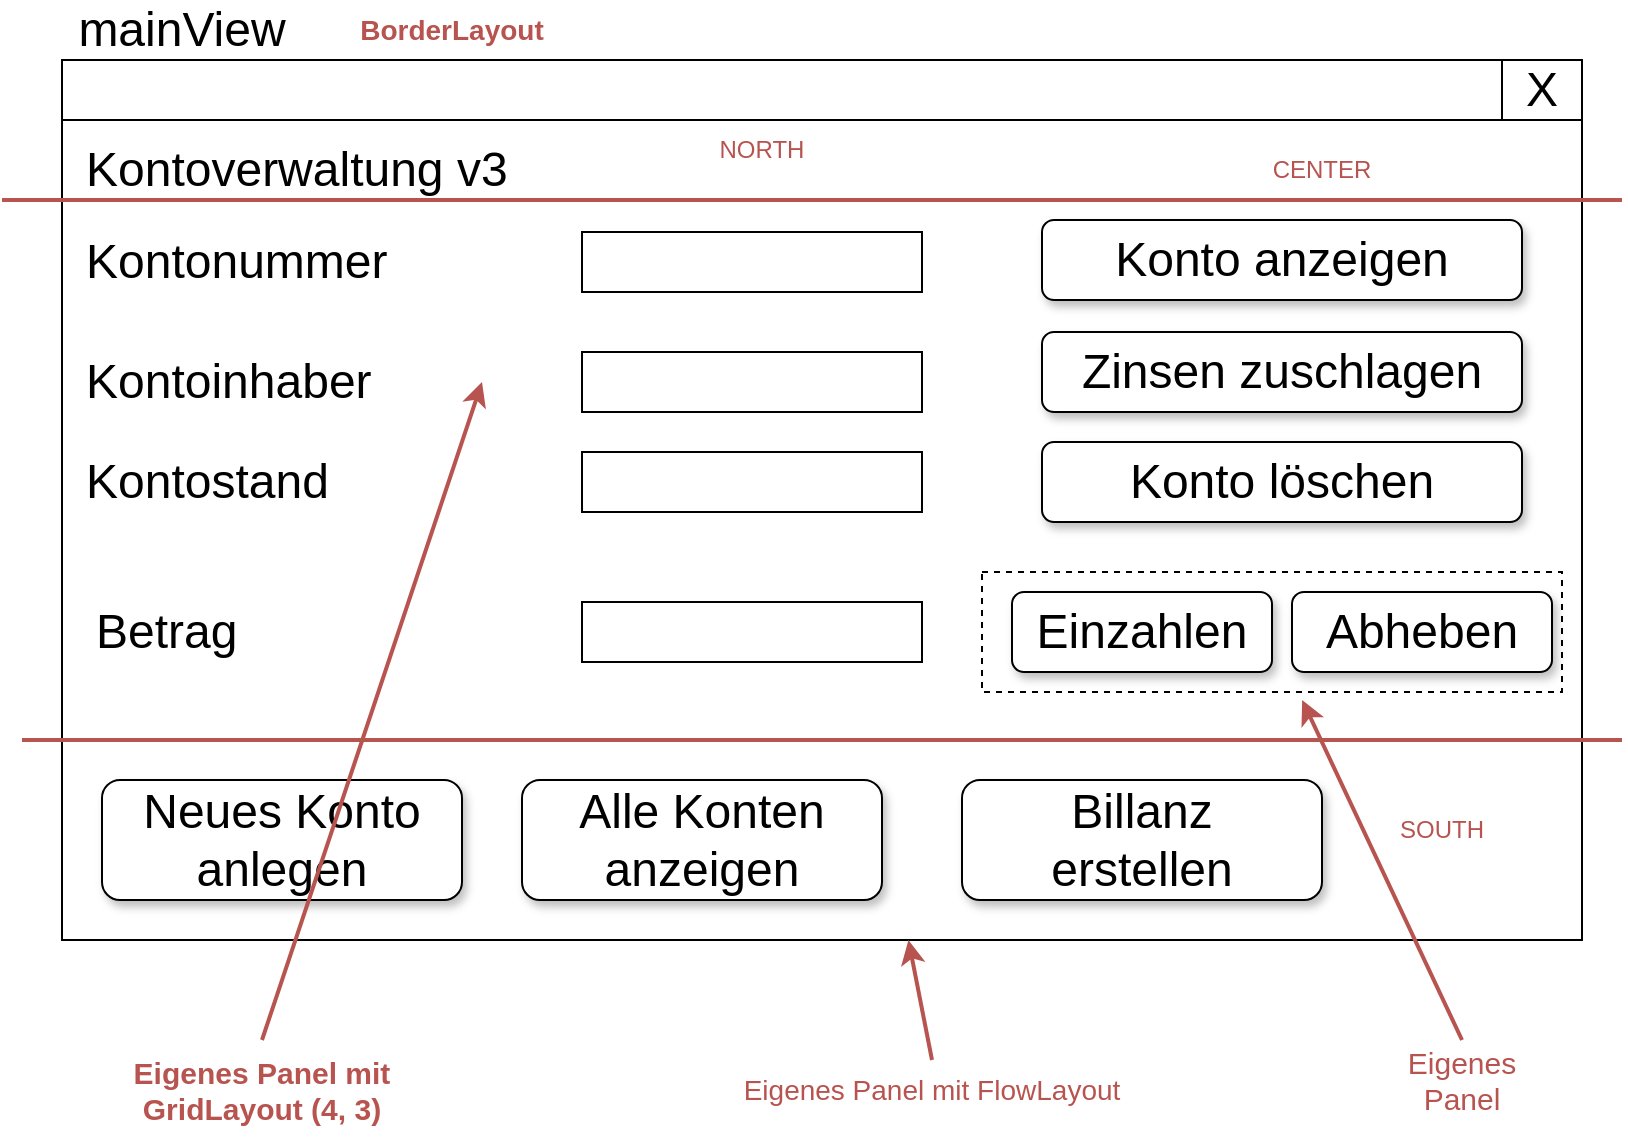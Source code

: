 <mxfile version="20.5.1" type="device"><diagram id="nVa5ggkPn1cNViE6Ks31" name="Seite-1"><mxGraphModel dx="1325" dy="714" grid="1" gridSize="10" guides="1" tooltips="1" connect="1" arrows="1" fold="1" page="1" pageScale="1" pageWidth="827" pageHeight="1169" math="0" shadow="0"><root><mxCell id="0"/><mxCell id="1" parent="0"/><mxCell id="4ZXiWabPmT4Z0IurJ1A0-1" value="" style="rounded=0;whiteSpace=wrap;html=1;" parent="1" vertex="1"><mxGeometry x="40" y="40" width="760" height="440" as="geometry"/></mxCell><mxCell id="4ZXiWabPmT4Z0IurJ1A0-2" value="&lt;font style=&quot;font-size: 24px;&quot;&gt;mainView&lt;/font&gt;" style="text;html=1;strokeColor=none;fillColor=none;align=center;verticalAlign=middle;whiteSpace=wrap;rounded=0;" parent="1" vertex="1"><mxGeometry x="40" y="10" width="120" height="30" as="geometry"/></mxCell><mxCell id="4ZXiWabPmT4Z0IurJ1A0-3" value="" style="rounded=0;whiteSpace=wrap;html=1;fontSize=24;" parent="1" vertex="1"><mxGeometry x="40" y="40" width="760" height="30" as="geometry"/></mxCell><mxCell id="4ZXiWabPmT4Z0IurJ1A0-4" value="Neues Konto anlegen" style="rounded=1;whiteSpace=wrap;html=1;fontSize=24;shadow=1;" parent="1" vertex="1"><mxGeometry x="60" y="400" width="180" height="60" as="geometry"/></mxCell><mxCell id="4ZXiWabPmT4Z0IurJ1A0-5" value="Alle Konten anzeigen" style="rounded=1;whiteSpace=wrap;html=1;fontSize=24;shadow=1;" parent="1" vertex="1"><mxGeometry x="270" y="400" width="180" height="60" as="geometry"/></mxCell><mxCell id="4ZXiWabPmT4Z0IurJ1A0-6" value="Billanz&lt;br&gt;erstellen" style="rounded=1;whiteSpace=wrap;html=1;fontSize=24;shadow=1;" parent="1" vertex="1"><mxGeometry x="490" y="400" width="180" height="60" as="geometry"/></mxCell><mxCell id="4ZXiWabPmT4Z0IurJ1A0-7" value="X" style="rounded=0;whiteSpace=wrap;html=1;shadow=0;fontSize=24;" parent="1" vertex="1"><mxGeometry x="760" y="40" width="40" height="30" as="geometry"/></mxCell><mxCell id="4ZXiWabPmT4Z0IurJ1A0-8" value="Kontoverwaltung v3" style="text;html=1;strokeColor=none;fillColor=none;align=left;verticalAlign=middle;whiteSpace=wrap;rounded=0;shadow=0;fontSize=24;" parent="1" vertex="1"><mxGeometry x="50" y="80" width="400" height="30" as="geometry"/></mxCell><mxCell id="4ZXiWabPmT4Z0IurJ1A0-9" value="Konto löschen" style="rounded=1;whiteSpace=wrap;html=1;fontSize=24;shadow=1;" parent="1" vertex="1"><mxGeometry x="530" y="231" width="240" height="40" as="geometry"/></mxCell><mxCell id="4ZXiWabPmT4Z0IurJ1A0-10" value="Kontonummer" style="text;html=1;strokeColor=none;fillColor=none;align=left;verticalAlign=middle;whiteSpace=wrap;rounded=0;shadow=0;fontSize=24;" parent="1" vertex="1"><mxGeometry x="50" y="126" width="200" height="30" as="geometry"/></mxCell><mxCell id="4ZXiWabPmT4Z0IurJ1A0-11" value="" style="rounded=0;whiteSpace=wrap;html=1;shadow=0;fontSize=24;" parent="1" vertex="1"><mxGeometry x="300" y="126" width="170" height="30" as="geometry"/></mxCell><mxCell id="4ZXiWabPmT4Z0IurJ1A0-12" value="Konto anzeigen" style="rounded=1;whiteSpace=wrap;html=1;fontSize=24;shadow=1;" parent="1" vertex="1"><mxGeometry x="530" y="120" width="240" height="40" as="geometry"/></mxCell><mxCell id="4ZXiWabPmT4Z0IurJ1A0-13" value="Kontoinhaber" style="text;html=1;strokeColor=none;fillColor=none;align=left;verticalAlign=middle;whiteSpace=wrap;rounded=0;shadow=0;fontSize=24;" parent="1" vertex="1"><mxGeometry x="50" y="186" width="200" height="30" as="geometry"/></mxCell><mxCell id="4ZXiWabPmT4Z0IurJ1A0-14" value="" style="rounded=0;whiteSpace=wrap;html=1;shadow=0;fontSize=24;" parent="1" vertex="1"><mxGeometry x="300" y="186" width="170" height="30" as="geometry"/></mxCell><mxCell id="4ZXiWabPmT4Z0IurJ1A0-15" value="Kontostand" style="text;html=1;strokeColor=none;fillColor=none;align=left;verticalAlign=middle;whiteSpace=wrap;rounded=0;shadow=0;fontSize=24;" parent="1" vertex="1"><mxGeometry x="50" y="236" width="200" height="30" as="geometry"/></mxCell><mxCell id="4ZXiWabPmT4Z0IurJ1A0-16" value="" style="rounded=0;whiteSpace=wrap;html=1;shadow=0;fontSize=24;" parent="1" vertex="1"><mxGeometry x="300" y="236" width="170" height="30" as="geometry"/></mxCell><mxCell id="4ZXiWabPmT4Z0IurJ1A0-17" value="Betrag" style="text;html=1;strokeColor=none;fillColor=none;align=left;verticalAlign=middle;whiteSpace=wrap;rounded=0;shadow=0;fontSize=24;" parent="1" vertex="1"><mxGeometry x="55" y="311" width="200" height="30" as="geometry"/></mxCell><mxCell id="4ZXiWabPmT4Z0IurJ1A0-18" value="" style="rounded=0;whiteSpace=wrap;html=1;shadow=0;fontSize=24;" parent="1" vertex="1"><mxGeometry x="300" y="311" width="170" height="30" as="geometry"/></mxCell><mxCell id="4ZXiWabPmT4Z0IurJ1A0-19" value="Einzahlen" style="rounded=1;whiteSpace=wrap;html=1;fontSize=24;shadow=1;" parent="1" vertex="1"><mxGeometry x="515" y="306" width="130" height="40" as="geometry"/></mxCell><mxCell id="4ZXiWabPmT4Z0IurJ1A0-20" value="Abheben" style="rounded=1;whiteSpace=wrap;html=1;fontSize=24;shadow=1;" parent="1" vertex="1"><mxGeometry x="655" y="306" width="130" height="40" as="geometry"/></mxCell><mxCell id="4ZXiWabPmT4Z0IurJ1A0-21" value="Zinsen zuschlagen" style="rounded=1;whiteSpace=wrap;html=1;fontSize=24;shadow=1;" parent="1" vertex="1"><mxGeometry x="530" y="176" width="240" height="40" as="geometry"/></mxCell><mxCell id="9tr6QLBmnZS6pxJvRlIz-2" value="" style="endArrow=none;html=1;rounded=0;fillColor=#f8cecc;strokeColor=#B85450;strokeWidth=2;" edge="1" parent="1"><mxGeometry width="50" height="50" relative="1" as="geometry"><mxPoint x="10" y="110" as="sourcePoint"/><mxPoint x="820" y="110" as="targetPoint"/></mxGeometry></mxCell><mxCell id="9tr6QLBmnZS6pxJvRlIz-3" value="" style="endArrow=none;html=1;rounded=0;strokeColor=#B85450;strokeWidth=2;" edge="1" parent="1"><mxGeometry width="50" height="50" relative="1" as="geometry"><mxPoint x="20" y="380" as="sourcePoint"/><mxPoint x="820" y="380" as="targetPoint"/></mxGeometry></mxCell><mxCell id="9tr6QLBmnZS6pxJvRlIz-4" value="&lt;font color=&quot;#b85450&quot;&gt;NORTH&lt;/font&gt;" style="text;html=1;strokeColor=none;fillColor=none;align=center;verticalAlign=middle;whiteSpace=wrap;rounded=0;" vertex="1" parent="1"><mxGeometry x="360" y="70" width="60" height="30" as="geometry"/></mxCell><mxCell id="9tr6QLBmnZS6pxJvRlIz-5" value="SOUTH" style="text;html=1;strokeColor=none;fillColor=none;align=center;verticalAlign=middle;whiteSpace=wrap;rounded=0;fontColor=#B85450;" vertex="1" parent="1"><mxGeometry x="700" y="410" width="60" height="30" as="geometry"/></mxCell><mxCell id="9tr6QLBmnZS6pxJvRlIz-6" value="CENTER" style="text;html=1;strokeColor=none;fillColor=none;align=center;verticalAlign=middle;whiteSpace=wrap;rounded=0;fontColor=#B85450;" vertex="1" parent="1"><mxGeometry x="640" y="80" width="60" height="30" as="geometry"/></mxCell><mxCell id="9tr6QLBmnZS6pxJvRlIz-7" value="&lt;b&gt;&lt;font style=&quot;font-size: 14px;&quot;&gt;BorderLayout&lt;/font&gt;&lt;/b&gt;" style="text;html=1;strokeColor=none;fillColor=none;align=center;verticalAlign=middle;whiteSpace=wrap;rounded=0;fontColor=#B85450;" vertex="1" parent="1"><mxGeometry x="180" y="10" width="110" height="30" as="geometry"/></mxCell><mxCell id="9tr6QLBmnZS6pxJvRlIz-8" value="Eigenes Panel mit FlowLayout" style="text;html=1;strokeColor=none;fillColor=none;align=center;verticalAlign=middle;whiteSpace=wrap;rounded=0;fontSize=14;fontColor=#B85450;" vertex="1" parent="1"><mxGeometry x="360" y="540" width="230" height="30" as="geometry"/></mxCell><mxCell id="9tr6QLBmnZS6pxJvRlIz-9" value="" style="endArrow=classic;html=1;rounded=0;strokeColor=#B85450;strokeWidth=2;fontSize=14;fontColor=#B85450;exitX=0.5;exitY=0;exitDx=0;exitDy=0;" edge="1" parent="1" source="9tr6QLBmnZS6pxJvRlIz-8" target="4ZXiWabPmT4Z0IurJ1A0-1"><mxGeometry width="50" height="50" relative="1" as="geometry"><mxPoint x="390" y="340" as="sourcePoint"/><mxPoint x="440" y="290" as="targetPoint"/></mxGeometry></mxCell><mxCell id="9tr6QLBmnZS6pxJvRlIz-10" value="&lt;b&gt;&lt;font style=&quot;font-size: 15px;&quot;&gt;Eigenes Panel mit&lt;br&gt;GridLayout (4, 3)&lt;/font&gt;&lt;/b&gt;" style="text;html=1;strokeColor=none;fillColor=none;align=center;verticalAlign=middle;whiteSpace=wrap;rounded=0;fontSize=14;fontColor=#B85450;" vertex="1" parent="1"><mxGeometry x="25" y="530" width="230" height="50" as="geometry"/></mxCell><mxCell id="9tr6QLBmnZS6pxJvRlIz-11" value="" style="endArrow=classic;html=1;rounded=0;strokeColor=#B85450;strokeWidth=2;fontSize=15;fontColor=#B85450;exitX=0.5;exitY=0;exitDx=0;exitDy=0;entryX=1;entryY=0.5;entryDx=0;entryDy=0;" edge="1" parent="1" source="9tr6QLBmnZS6pxJvRlIz-10" target="4ZXiWabPmT4Z0IurJ1A0-13"><mxGeometry width="50" height="50" relative="1" as="geometry"><mxPoint x="390" y="340" as="sourcePoint"/><mxPoint x="440" y="290" as="targetPoint"/></mxGeometry></mxCell><mxCell id="9tr6QLBmnZS6pxJvRlIz-12" value="" style="rounded=0;whiteSpace=wrap;html=1;fontSize=15;fontColor=#B85450;dashed=1;fillColor=none;" vertex="1" parent="1"><mxGeometry x="500" y="296" width="290" height="60" as="geometry"/></mxCell><mxCell id="9tr6QLBmnZS6pxJvRlIz-13" value="Eigenes Panel" style="text;html=1;strokeColor=none;fillColor=none;align=center;verticalAlign=middle;whiteSpace=wrap;rounded=0;dashed=1;fontSize=15;fontColor=#B85450;" vertex="1" parent="1"><mxGeometry x="700" y="530" width="80" height="40" as="geometry"/></mxCell><mxCell id="9tr6QLBmnZS6pxJvRlIz-14" value="" style="endArrow=classic;html=1;rounded=0;strokeColor=#B85450;strokeWidth=2;fontSize=15;fontColor=#B85450;exitX=0.5;exitY=0;exitDx=0;exitDy=0;entryX=0.552;entryY=1.067;entryDx=0;entryDy=0;entryPerimeter=0;" edge="1" parent="1" source="9tr6QLBmnZS6pxJvRlIz-13" target="9tr6QLBmnZS6pxJvRlIz-12"><mxGeometry width="50" height="50" relative="1" as="geometry"><mxPoint x="610" y="640" as="sourcePoint"/><mxPoint x="660" y="590" as="targetPoint"/></mxGeometry></mxCell></root></mxGraphModel></diagram></mxfile>